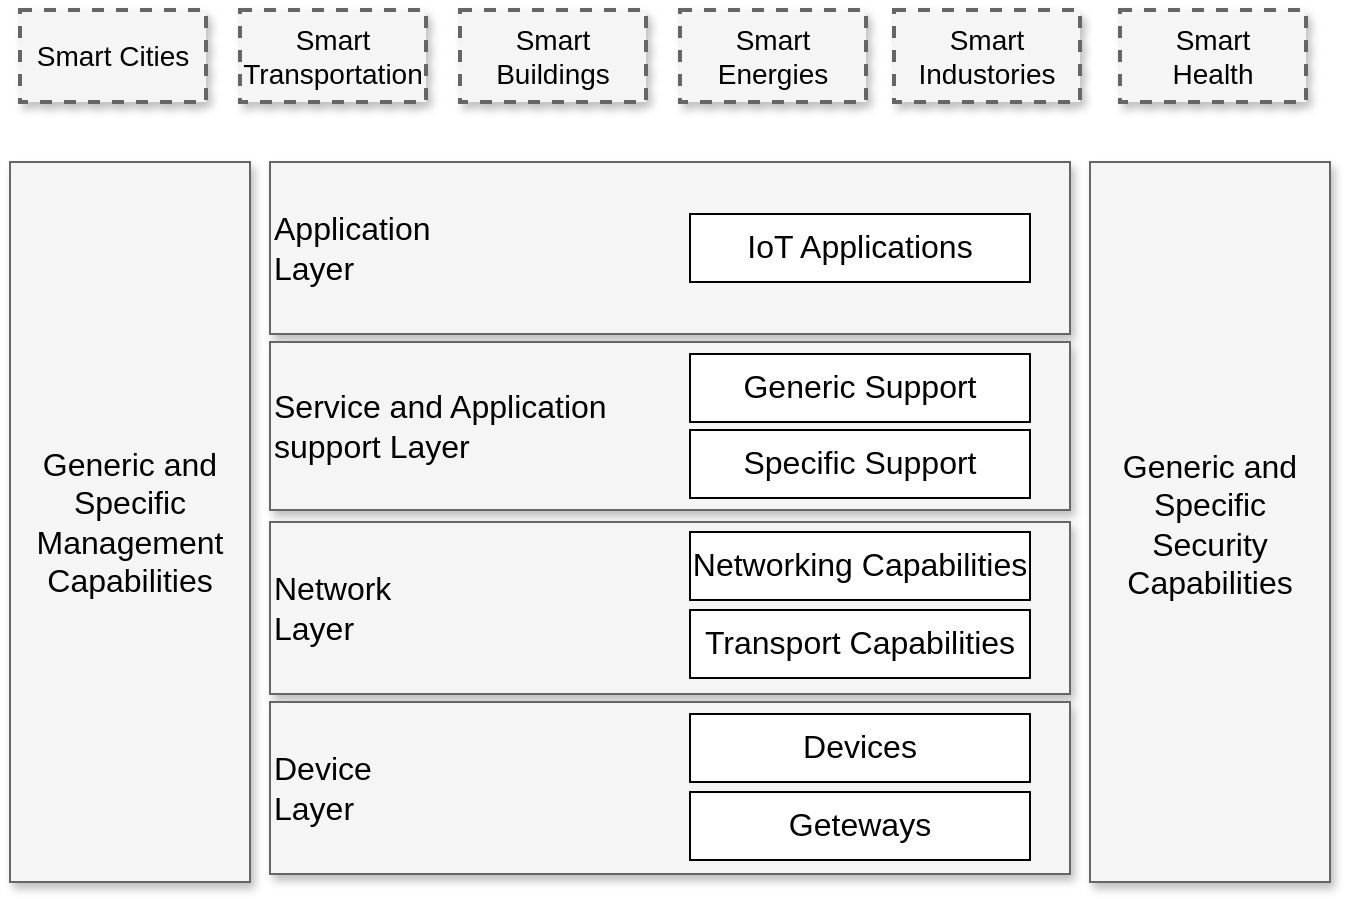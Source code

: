 <mxfile version="15.2.7" type="github">
  <diagram name="Page-1" id="90a13364-a465-7bf4-72fc-28e22215d7a0">
    <mxGraphModel dx="1422" dy="762" grid="1" gridSize="10" guides="1" tooltips="1" connect="1" arrows="1" fold="1" page="1" pageScale="1.5" pageWidth="1169" pageHeight="826" background="none" math="0" shadow="0">
      <root>
        <mxCell id="0" style=";html=1;" />
        <mxCell id="1" style=";html=1;" parent="0" />
        <mxCell id="3a17f1ce550125da-1" value="Smart Cities" style="whiteSpace=wrap;html=1;shadow=1;fontSize=14;fillColor=#f5f5f5;strokeColor=#666666;strokeWidth=2;dashed=1;" parent="1" vertex="1">
          <mxGeometry x="585" y="344" width="93" height="46" as="geometry" />
        </mxCell>
        <mxCell id="3a17f1ce550125da-2" value="Application &lt;br&gt;Layer" style="whiteSpace=wrap;html=1;shadow=1;fontSize=16;fillColor=#f5f5f5;strokeColor=#666666;align=left;imageWidth=24;" parent="1" vertex="1">
          <mxGeometry x="710" y="420" width="400" height="86" as="geometry" />
        </mxCell>
        <mxCell id="3a17f1ce550125da-8" value="Generic and Specific&lt;br&gt;Management Capabilities" style="whiteSpace=wrap;html=1;shadow=1;fontSize=16;fillColor=#f5f5f5;strokeColor=#666666;verticalAlign=middle;" parent="1" vertex="1">
          <mxGeometry x="580" y="420" width="120" height="360" as="geometry" />
        </mxCell>
        <mxCell id="SCo-NknTFO37rXQ9CxYT-1" value="Smart Transportation" style="whiteSpace=wrap;html=1;shadow=1;fontSize=14;fillColor=#f5f5f5;strokeColor=#666666;strokeWidth=2;dashed=1;" vertex="1" parent="1">
          <mxGeometry x="695" y="344" width="93" height="46" as="geometry" />
        </mxCell>
        <mxCell id="SCo-NknTFO37rXQ9CxYT-2" value="Smart Buildings" style="whiteSpace=wrap;html=1;shadow=1;fontSize=14;fillColor=#f5f5f5;strokeColor=#666666;strokeWidth=2;dashed=1;" vertex="1" parent="1">
          <mxGeometry x="805" y="344" width="93" height="46" as="geometry" />
        </mxCell>
        <mxCell id="SCo-NknTFO37rXQ9CxYT-3" value="Smart Energies" style="whiteSpace=wrap;html=1;shadow=1;fontSize=14;fillColor=#f5f5f5;strokeColor=#666666;strokeWidth=2;dashed=1;" vertex="1" parent="1">
          <mxGeometry x="915" y="344" width="93" height="46" as="geometry" />
        </mxCell>
        <mxCell id="SCo-NknTFO37rXQ9CxYT-4" value="Smart Industories" style="whiteSpace=wrap;html=1;shadow=1;fontSize=14;fillColor=#f5f5f5;strokeColor=#666666;strokeWidth=2;dashed=1;" vertex="1" parent="1">
          <mxGeometry x="1022" y="344" width="93" height="46" as="geometry" />
        </mxCell>
        <mxCell id="SCo-NknTFO37rXQ9CxYT-5" value="Smart &lt;br&gt;Health" style="whiteSpace=wrap;html=1;shadow=1;fontSize=14;fillColor=#f5f5f5;strokeColor=#666666;strokeWidth=2;dashed=1;" vertex="1" parent="1">
          <mxGeometry x="1135" y="344" width="93" height="46" as="geometry" />
        </mxCell>
        <mxCell id="SCo-NknTFO37rXQ9CxYT-7" value="&lt;div&gt;&lt;span&gt;Service and Application&lt;/span&gt;&lt;/div&gt;support Layer&amp;nbsp; &amp;nbsp; &amp;nbsp; &amp;nbsp; &amp;nbsp; &amp;nbsp;&amp;nbsp;" style="whiteSpace=wrap;html=1;shadow=1;fontSize=16;fillColor=#f5f5f5;strokeColor=#666666;align=left;imageWidth=24;" vertex="1" parent="1">
          <mxGeometry x="710" y="510" width="400" height="84" as="geometry" />
        </mxCell>
        <mxCell id="SCo-NknTFO37rXQ9CxYT-8" value="Network &lt;br&gt;Layer&lt;div&gt;&lt;/div&gt;" style="whiteSpace=wrap;html=1;shadow=1;fontSize=16;fillColor=#f5f5f5;strokeColor=#666666;align=left;imageWidth=24;" vertex="1" parent="1">
          <mxGeometry x="710" y="600" width="400" height="86" as="geometry" />
        </mxCell>
        <mxCell id="SCo-NknTFO37rXQ9CxYT-9" value="Device &lt;br&gt;Layer&lt;div&gt;&lt;/div&gt;" style="whiteSpace=wrap;html=1;shadow=1;fontSize=16;fillColor=#f5f5f5;strokeColor=#666666;align=left;imageWidth=24;" vertex="1" parent="1">
          <mxGeometry x="710" y="690" width="400" height="86" as="geometry" />
        </mxCell>
        <mxCell id="SCo-NknTFO37rXQ9CxYT-10" value="Generic and Specific &lt;br&gt;Security Capabilities" style="whiteSpace=wrap;html=1;shadow=1;fontSize=16;fillColor=#f5f5f5;strokeColor=#666666;verticalAlign=middle;spacingTop=1;spacing=3;" vertex="1" parent="1">
          <mxGeometry x="1120" y="420" width="120" height="360" as="geometry" />
        </mxCell>
        <mxCell id="SCo-NknTFO37rXQ9CxYT-11" value="Generic Support" style="rounded=0;whiteSpace=wrap;html=1;fontSize=16;align=center;verticalAlign=top;" vertex="1" parent="1">
          <mxGeometry x="920" y="516" width="170" height="34" as="geometry" />
        </mxCell>
        <mxCell id="SCo-NknTFO37rXQ9CxYT-12" value="Specific Support" style="rounded=0;whiteSpace=wrap;html=1;fontSize=16;align=center;verticalAlign=top;" vertex="1" parent="1">
          <mxGeometry x="920" y="554" width="170" height="34" as="geometry" />
        </mxCell>
        <mxCell id="SCo-NknTFO37rXQ9CxYT-13" value="IoT Applications" style="rounded=0;whiteSpace=wrap;html=1;fontSize=16;align=center;verticalAlign=top;" vertex="1" parent="1">
          <mxGeometry x="920" y="446" width="170" height="34" as="geometry" />
        </mxCell>
        <mxCell id="SCo-NknTFO37rXQ9CxYT-14" value="Networking Capabilities" style="rounded=0;whiteSpace=wrap;html=1;fontSize=16;align=center;verticalAlign=top;" vertex="1" parent="1">
          <mxGeometry x="920" y="605" width="170" height="34" as="geometry" />
        </mxCell>
        <mxCell id="SCo-NknTFO37rXQ9CxYT-15" value="Transport Capabilities" style="rounded=0;whiteSpace=wrap;html=1;fontSize=16;align=center;verticalAlign=top;" vertex="1" parent="1">
          <mxGeometry x="920" y="644" width="170" height="34" as="geometry" />
        </mxCell>
        <mxCell id="SCo-NknTFO37rXQ9CxYT-16" value="Devices" style="rounded=0;whiteSpace=wrap;html=1;fontSize=16;align=center;verticalAlign=top;" vertex="1" parent="1">
          <mxGeometry x="920" y="696" width="170" height="34" as="geometry" />
        </mxCell>
        <mxCell id="SCo-NknTFO37rXQ9CxYT-17" value="Geteways" style="rounded=0;whiteSpace=wrap;html=1;fontSize=16;align=center;verticalAlign=top;" vertex="1" parent="1">
          <mxGeometry x="920" y="735" width="170" height="34" as="geometry" />
        </mxCell>
      </root>
    </mxGraphModel>
  </diagram>
</mxfile>
